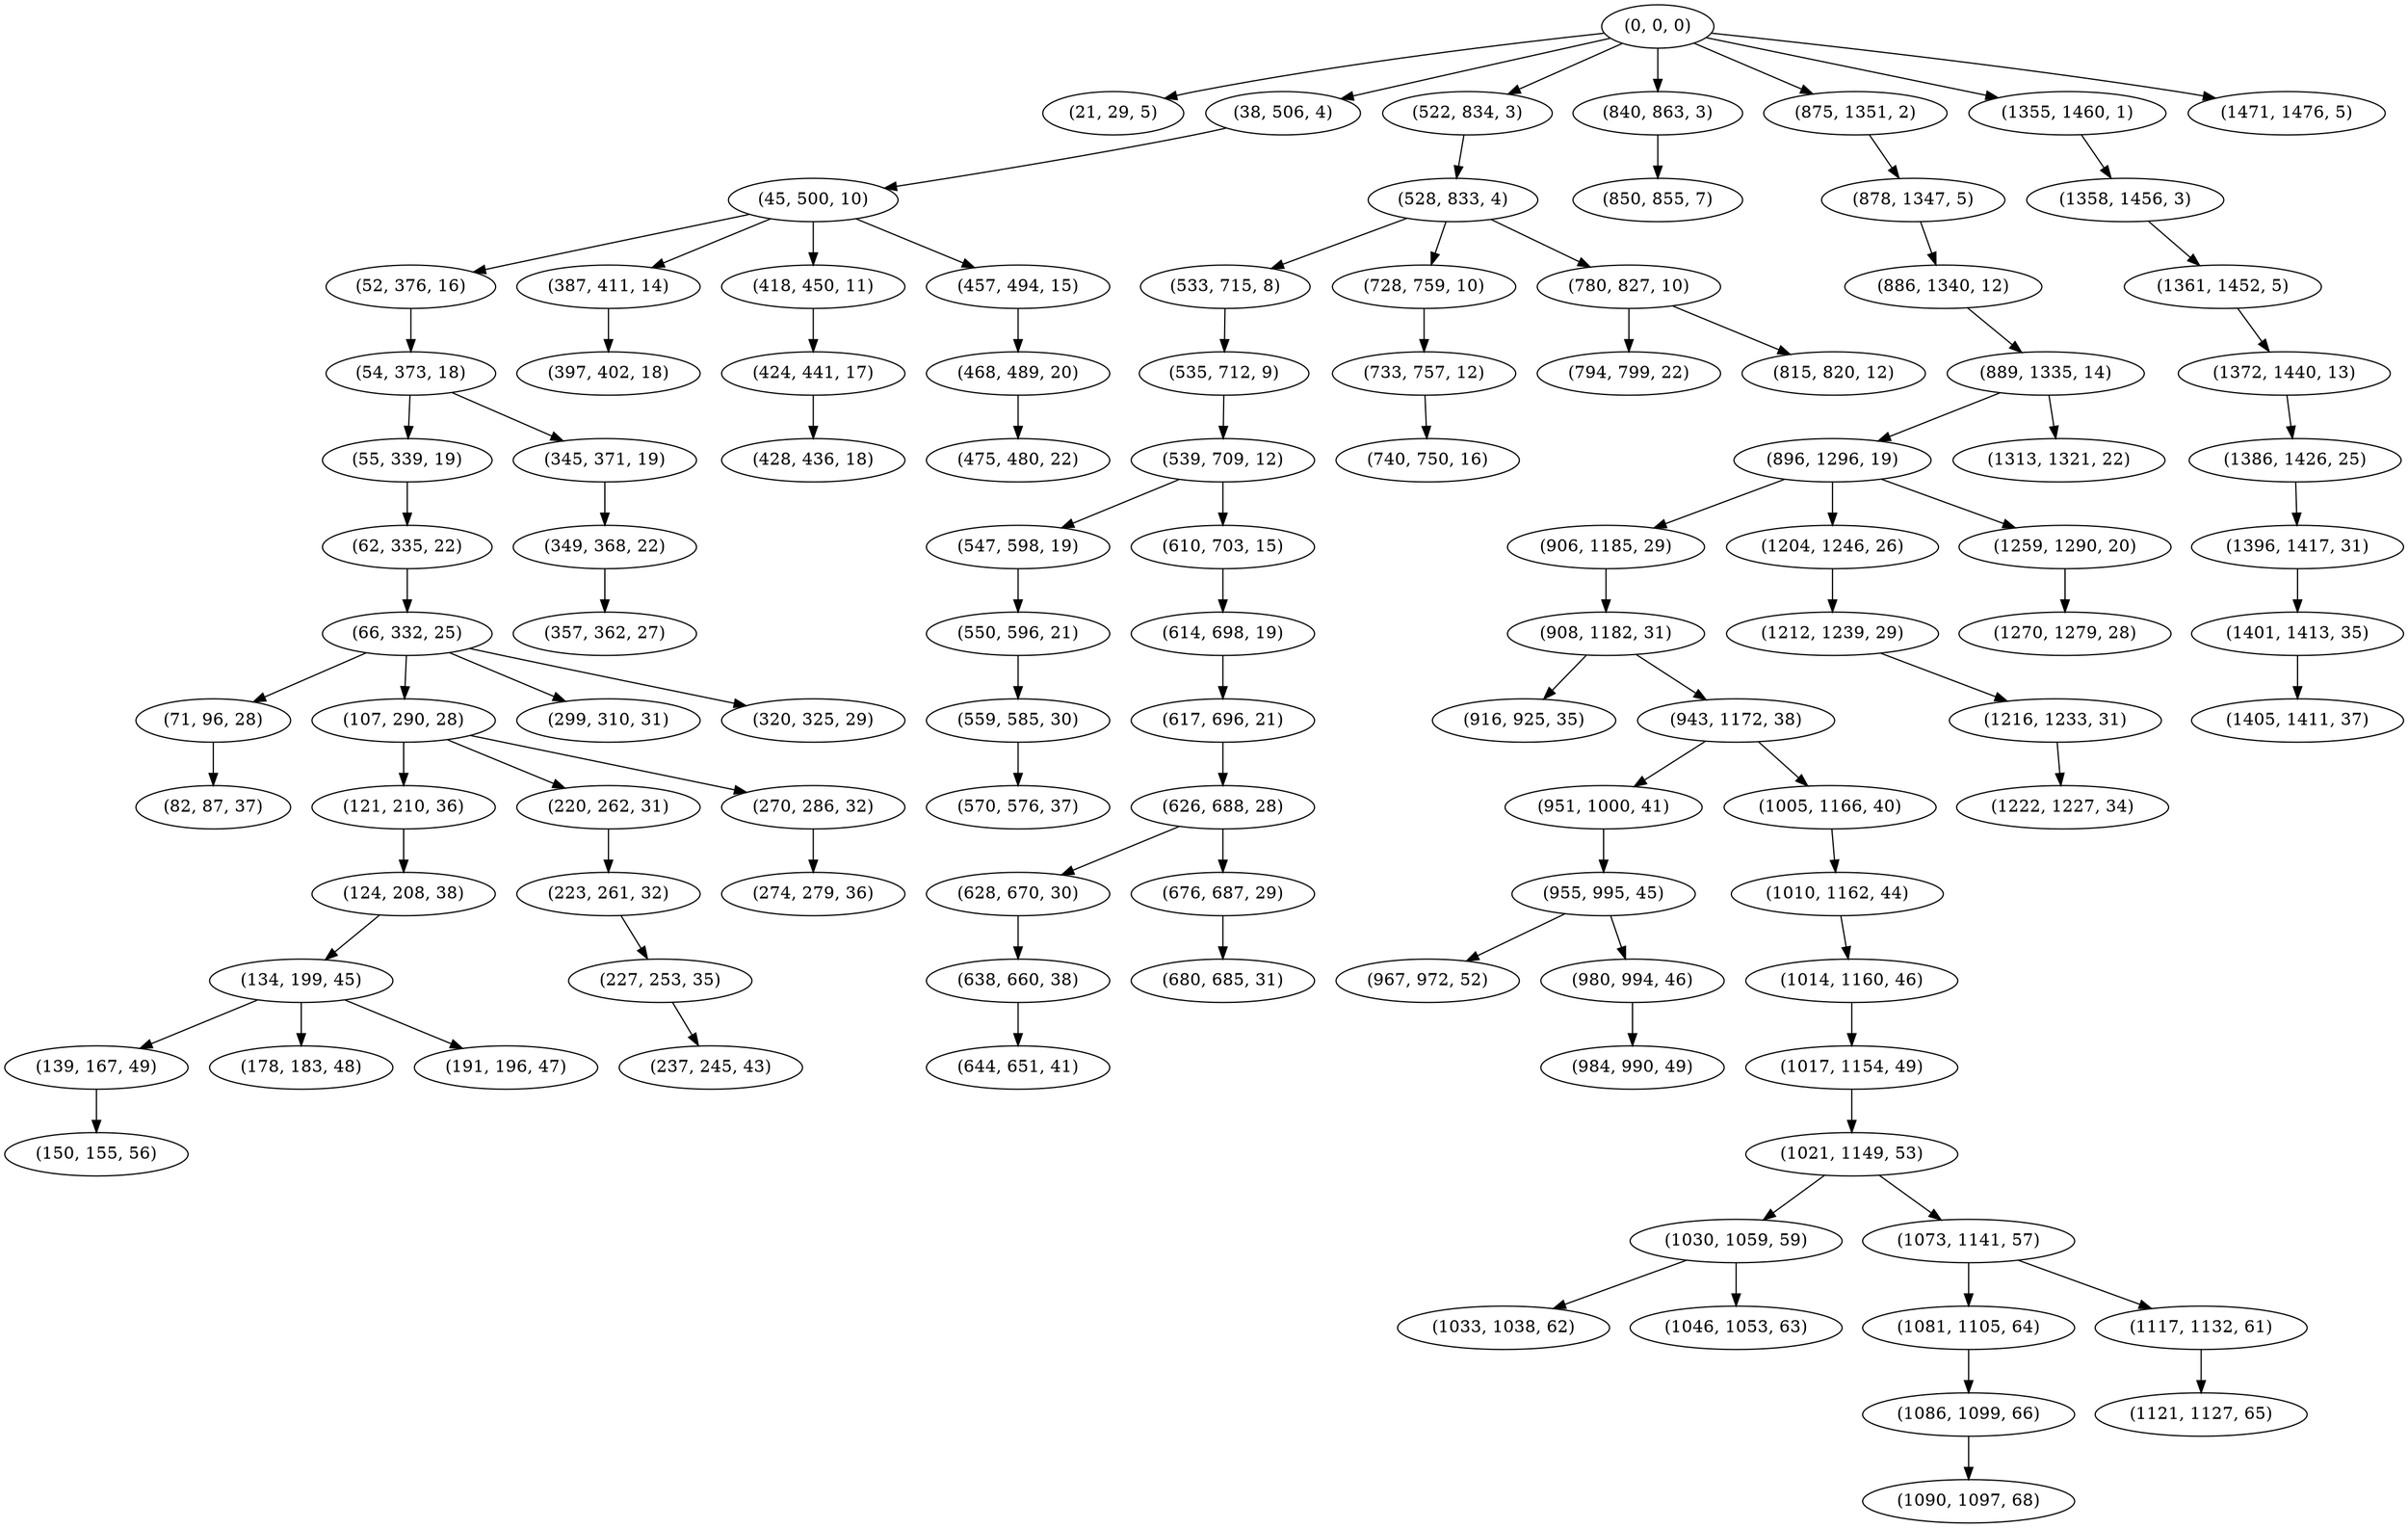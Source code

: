 digraph tree {
    "(0, 0, 0)";
    "(21, 29, 5)";
    "(38, 506, 4)";
    "(45, 500, 10)";
    "(52, 376, 16)";
    "(54, 373, 18)";
    "(55, 339, 19)";
    "(62, 335, 22)";
    "(66, 332, 25)";
    "(71, 96, 28)";
    "(82, 87, 37)";
    "(107, 290, 28)";
    "(121, 210, 36)";
    "(124, 208, 38)";
    "(134, 199, 45)";
    "(139, 167, 49)";
    "(150, 155, 56)";
    "(178, 183, 48)";
    "(191, 196, 47)";
    "(220, 262, 31)";
    "(223, 261, 32)";
    "(227, 253, 35)";
    "(237, 245, 43)";
    "(270, 286, 32)";
    "(274, 279, 36)";
    "(299, 310, 31)";
    "(320, 325, 29)";
    "(345, 371, 19)";
    "(349, 368, 22)";
    "(357, 362, 27)";
    "(387, 411, 14)";
    "(397, 402, 18)";
    "(418, 450, 11)";
    "(424, 441, 17)";
    "(428, 436, 18)";
    "(457, 494, 15)";
    "(468, 489, 20)";
    "(475, 480, 22)";
    "(522, 834, 3)";
    "(528, 833, 4)";
    "(533, 715, 8)";
    "(535, 712, 9)";
    "(539, 709, 12)";
    "(547, 598, 19)";
    "(550, 596, 21)";
    "(559, 585, 30)";
    "(570, 576, 37)";
    "(610, 703, 15)";
    "(614, 698, 19)";
    "(617, 696, 21)";
    "(626, 688, 28)";
    "(628, 670, 30)";
    "(638, 660, 38)";
    "(644, 651, 41)";
    "(676, 687, 29)";
    "(680, 685, 31)";
    "(728, 759, 10)";
    "(733, 757, 12)";
    "(740, 750, 16)";
    "(780, 827, 10)";
    "(794, 799, 22)";
    "(815, 820, 12)";
    "(840, 863, 3)";
    "(850, 855, 7)";
    "(875, 1351, 2)";
    "(878, 1347, 5)";
    "(886, 1340, 12)";
    "(889, 1335, 14)";
    "(896, 1296, 19)";
    "(906, 1185, 29)";
    "(908, 1182, 31)";
    "(916, 925, 35)";
    "(943, 1172, 38)";
    "(951, 1000, 41)";
    "(955, 995, 45)";
    "(967, 972, 52)";
    "(980, 994, 46)";
    "(984, 990, 49)";
    "(1005, 1166, 40)";
    "(1010, 1162, 44)";
    "(1014, 1160, 46)";
    "(1017, 1154, 49)";
    "(1021, 1149, 53)";
    "(1030, 1059, 59)";
    "(1033, 1038, 62)";
    "(1046, 1053, 63)";
    "(1073, 1141, 57)";
    "(1081, 1105, 64)";
    "(1086, 1099, 66)";
    "(1090, 1097, 68)";
    "(1117, 1132, 61)";
    "(1121, 1127, 65)";
    "(1204, 1246, 26)";
    "(1212, 1239, 29)";
    "(1216, 1233, 31)";
    "(1222, 1227, 34)";
    "(1259, 1290, 20)";
    "(1270, 1279, 28)";
    "(1313, 1321, 22)";
    "(1355, 1460, 1)";
    "(1358, 1456, 3)";
    "(1361, 1452, 5)";
    "(1372, 1440, 13)";
    "(1386, 1426, 25)";
    "(1396, 1417, 31)";
    "(1401, 1413, 35)";
    "(1405, 1411, 37)";
    "(1471, 1476, 5)";
    "(0, 0, 0)" -> "(21, 29, 5)";
    "(0, 0, 0)" -> "(38, 506, 4)";
    "(0, 0, 0)" -> "(522, 834, 3)";
    "(0, 0, 0)" -> "(840, 863, 3)";
    "(0, 0, 0)" -> "(875, 1351, 2)";
    "(0, 0, 0)" -> "(1355, 1460, 1)";
    "(0, 0, 0)" -> "(1471, 1476, 5)";
    "(38, 506, 4)" -> "(45, 500, 10)";
    "(45, 500, 10)" -> "(52, 376, 16)";
    "(45, 500, 10)" -> "(387, 411, 14)";
    "(45, 500, 10)" -> "(418, 450, 11)";
    "(45, 500, 10)" -> "(457, 494, 15)";
    "(52, 376, 16)" -> "(54, 373, 18)";
    "(54, 373, 18)" -> "(55, 339, 19)";
    "(54, 373, 18)" -> "(345, 371, 19)";
    "(55, 339, 19)" -> "(62, 335, 22)";
    "(62, 335, 22)" -> "(66, 332, 25)";
    "(66, 332, 25)" -> "(71, 96, 28)";
    "(66, 332, 25)" -> "(107, 290, 28)";
    "(66, 332, 25)" -> "(299, 310, 31)";
    "(66, 332, 25)" -> "(320, 325, 29)";
    "(71, 96, 28)" -> "(82, 87, 37)";
    "(107, 290, 28)" -> "(121, 210, 36)";
    "(107, 290, 28)" -> "(220, 262, 31)";
    "(107, 290, 28)" -> "(270, 286, 32)";
    "(121, 210, 36)" -> "(124, 208, 38)";
    "(124, 208, 38)" -> "(134, 199, 45)";
    "(134, 199, 45)" -> "(139, 167, 49)";
    "(134, 199, 45)" -> "(178, 183, 48)";
    "(134, 199, 45)" -> "(191, 196, 47)";
    "(139, 167, 49)" -> "(150, 155, 56)";
    "(220, 262, 31)" -> "(223, 261, 32)";
    "(223, 261, 32)" -> "(227, 253, 35)";
    "(227, 253, 35)" -> "(237, 245, 43)";
    "(270, 286, 32)" -> "(274, 279, 36)";
    "(345, 371, 19)" -> "(349, 368, 22)";
    "(349, 368, 22)" -> "(357, 362, 27)";
    "(387, 411, 14)" -> "(397, 402, 18)";
    "(418, 450, 11)" -> "(424, 441, 17)";
    "(424, 441, 17)" -> "(428, 436, 18)";
    "(457, 494, 15)" -> "(468, 489, 20)";
    "(468, 489, 20)" -> "(475, 480, 22)";
    "(522, 834, 3)" -> "(528, 833, 4)";
    "(528, 833, 4)" -> "(533, 715, 8)";
    "(528, 833, 4)" -> "(728, 759, 10)";
    "(528, 833, 4)" -> "(780, 827, 10)";
    "(533, 715, 8)" -> "(535, 712, 9)";
    "(535, 712, 9)" -> "(539, 709, 12)";
    "(539, 709, 12)" -> "(547, 598, 19)";
    "(539, 709, 12)" -> "(610, 703, 15)";
    "(547, 598, 19)" -> "(550, 596, 21)";
    "(550, 596, 21)" -> "(559, 585, 30)";
    "(559, 585, 30)" -> "(570, 576, 37)";
    "(610, 703, 15)" -> "(614, 698, 19)";
    "(614, 698, 19)" -> "(617, 696, 21)";
    "(617, 696, 21)" -> "(626, 688, 28)";
    "(626, 688, 28)" -> "(628, 670, 30)";
    "(626, 688, 28)" -> "(676, 687, 29)";
    "(628, 670, 30)" -> "(638, 660, 38)";
    "(638, 660, 38)" -> "(644, 651, 41)";
    "(676, 687, 29)" -> "(680, 685, 31)";
    "(728, 759, 10)" -> "(733, 757, 12)";
    "(733, 757, 12)" -> "(740, 750, 16)";
    "(780, 827, 10)" -> "(794, 799, 22)";
    "(780, 827, 10)" -> "(815, 820, 12)";
    "(840, 863, 3)" -> "(850, 855, 7)";
    "(875, 1351, 2)" -> "(878, 1347, 5)";
    "(878, 1347, 5)" -> "(886, 1340, 12)";
    "(886, 1340, 12)" -> "(889, 1335, 14)";
    "(889, 1335, 14)" -> "(896, 1296, 19)";
    "(889, 1335, 14)" -> "(1313, 1321, 22)";
    "(896, 1296, 19)" -> "(906, 1185, 29)";
    "(896, 1296, 19)" -> "(1204, 1246, 26)";
    "(896, 1296, 19)" -> "(1259, 1290, 20)";
    "(906, 1185, 29)" -> "(908, 1182, 31)";
    "(908, 1182, 31)" -> "(916, 925, 35)";
    "(908, 1182, 31)" -> "(943, 1172, 38)";
    "(943, 1172, 38)" -> "(951, 1000, 41)";
    "(943, 1172, 38)" -> "(1005, 1166, 40)";
    "(951, 1000, 41)" -> "(955, 995, 45)";
    "(955, 995, 45)" -> "(967, 972, 52)";
    "(955, 995, 45)" -> "(980, 994, 46)";
    "(980, 994, 46)" -> "(984, 990, 49)";
    "(1005, 1166, 40)" -> "(1010, 1162, 44)";
    "(1010, 1162, 44)" -> "(1014, 1160, 46)";
    "(1014, 1160, 46)" -> "(1017, 1154, 49)";
    "(1017, 1154, 49)" -> "(1021, 1149, 53)";
    "(1021, 1149, 53)" -> "(1030, 1059, 59)";
    "(1021, 1149, 53)" -> "(1073, 1141, 57)";
    "(1030, 1059, 59)" -> "(1033, 1038, 62)";
    "(1030, 1059, 59)" -> "(1046, 1053, 63)";
    "(1073, 1141, 57)" -> "(1081, 1105, 64)";
    "(1073, 1141, 57)" -> "(1117, 1132, 61)";
    "(1081, 1105, 64)" -> "(1086, 1099, 66)";
    "(1086, 1099, 66)" -> "(1090, 1097, 68)";
    "(1117, 1132, 61)" -> "(1121, 1127, 65)";
    "(1204, 1246, 26)" -> "(1212, 1239, 29)";
    "(1212, 1239, 29)" -> "(1216, 1233, 31)";
    "(1216, 1233, 31)" -> "(1222, 1227, 34)";
    "(1259, 1290, 20)" -> "(1270, 1279, 28)";
    "(1355, 1460, 1)" -> "(1358, 1456, 3)";
    "(1358, 1456, 3)" -> "(1361, 1452, 5)";
    "(1361, 1452, 5)" -> "(1372, 1440, 13)";
    "(1372, 1440, 13)" -> "(1386, 1426, 25)";
    "(1386, 1426, 25)" -> "(1396, 1417, 31)";
    "(1396, 1417, 31)" -> "(1401, 1413, 35)";
    "(1401, 1413, 35)" -> "(1405, 1411, 37)";
}
